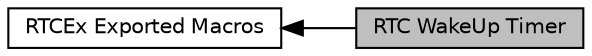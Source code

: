 digraph "RTC WakeUp Timer"
{
  edge [fontname="Helvetica",fontsize="10",labelfontname="Helvetica",labelfontsize="10"];
  node [fontname="Helvetica",fontsize="10",shape=box];
  rankdir=LR;
  Node1 [label="RTC WakeUp Timer",height=0.2,width=0.4,color="black", fillcolor="grey75", style="filled", fontcolor="black",tooltip=" "];
  Node2 [label="RTCEx Exported Macros",height=0.2,width=0.4,color="black", fillcolor="white", style="filled",URL="$group___r_t_c_ex___exported___macros.html",tooltip=" "];
  Node2->Node1 [shape=plaintext, dir="back", style="solid"];
}
